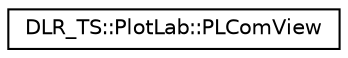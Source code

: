 digraph "Graphical Class Hierarchy"
{
 // LATEX_PDF_SIZE
  edge [fontname="Helvetica",fontsize="10",labelfontname="Helvetica",labelfontsize="10"];
  node [fontname="Helvetica",fontsize="10",shape=record];
  rankdir="LR";
  Node0 [label="DLR_TS::PlotLab::PLComView",height=0.2,width=0.4,color="black", fillcolor="white", style="filled",URL="$structDLR__TS_1_1PlotLab_1_1PLComView.html",tooltip=" "];
}
